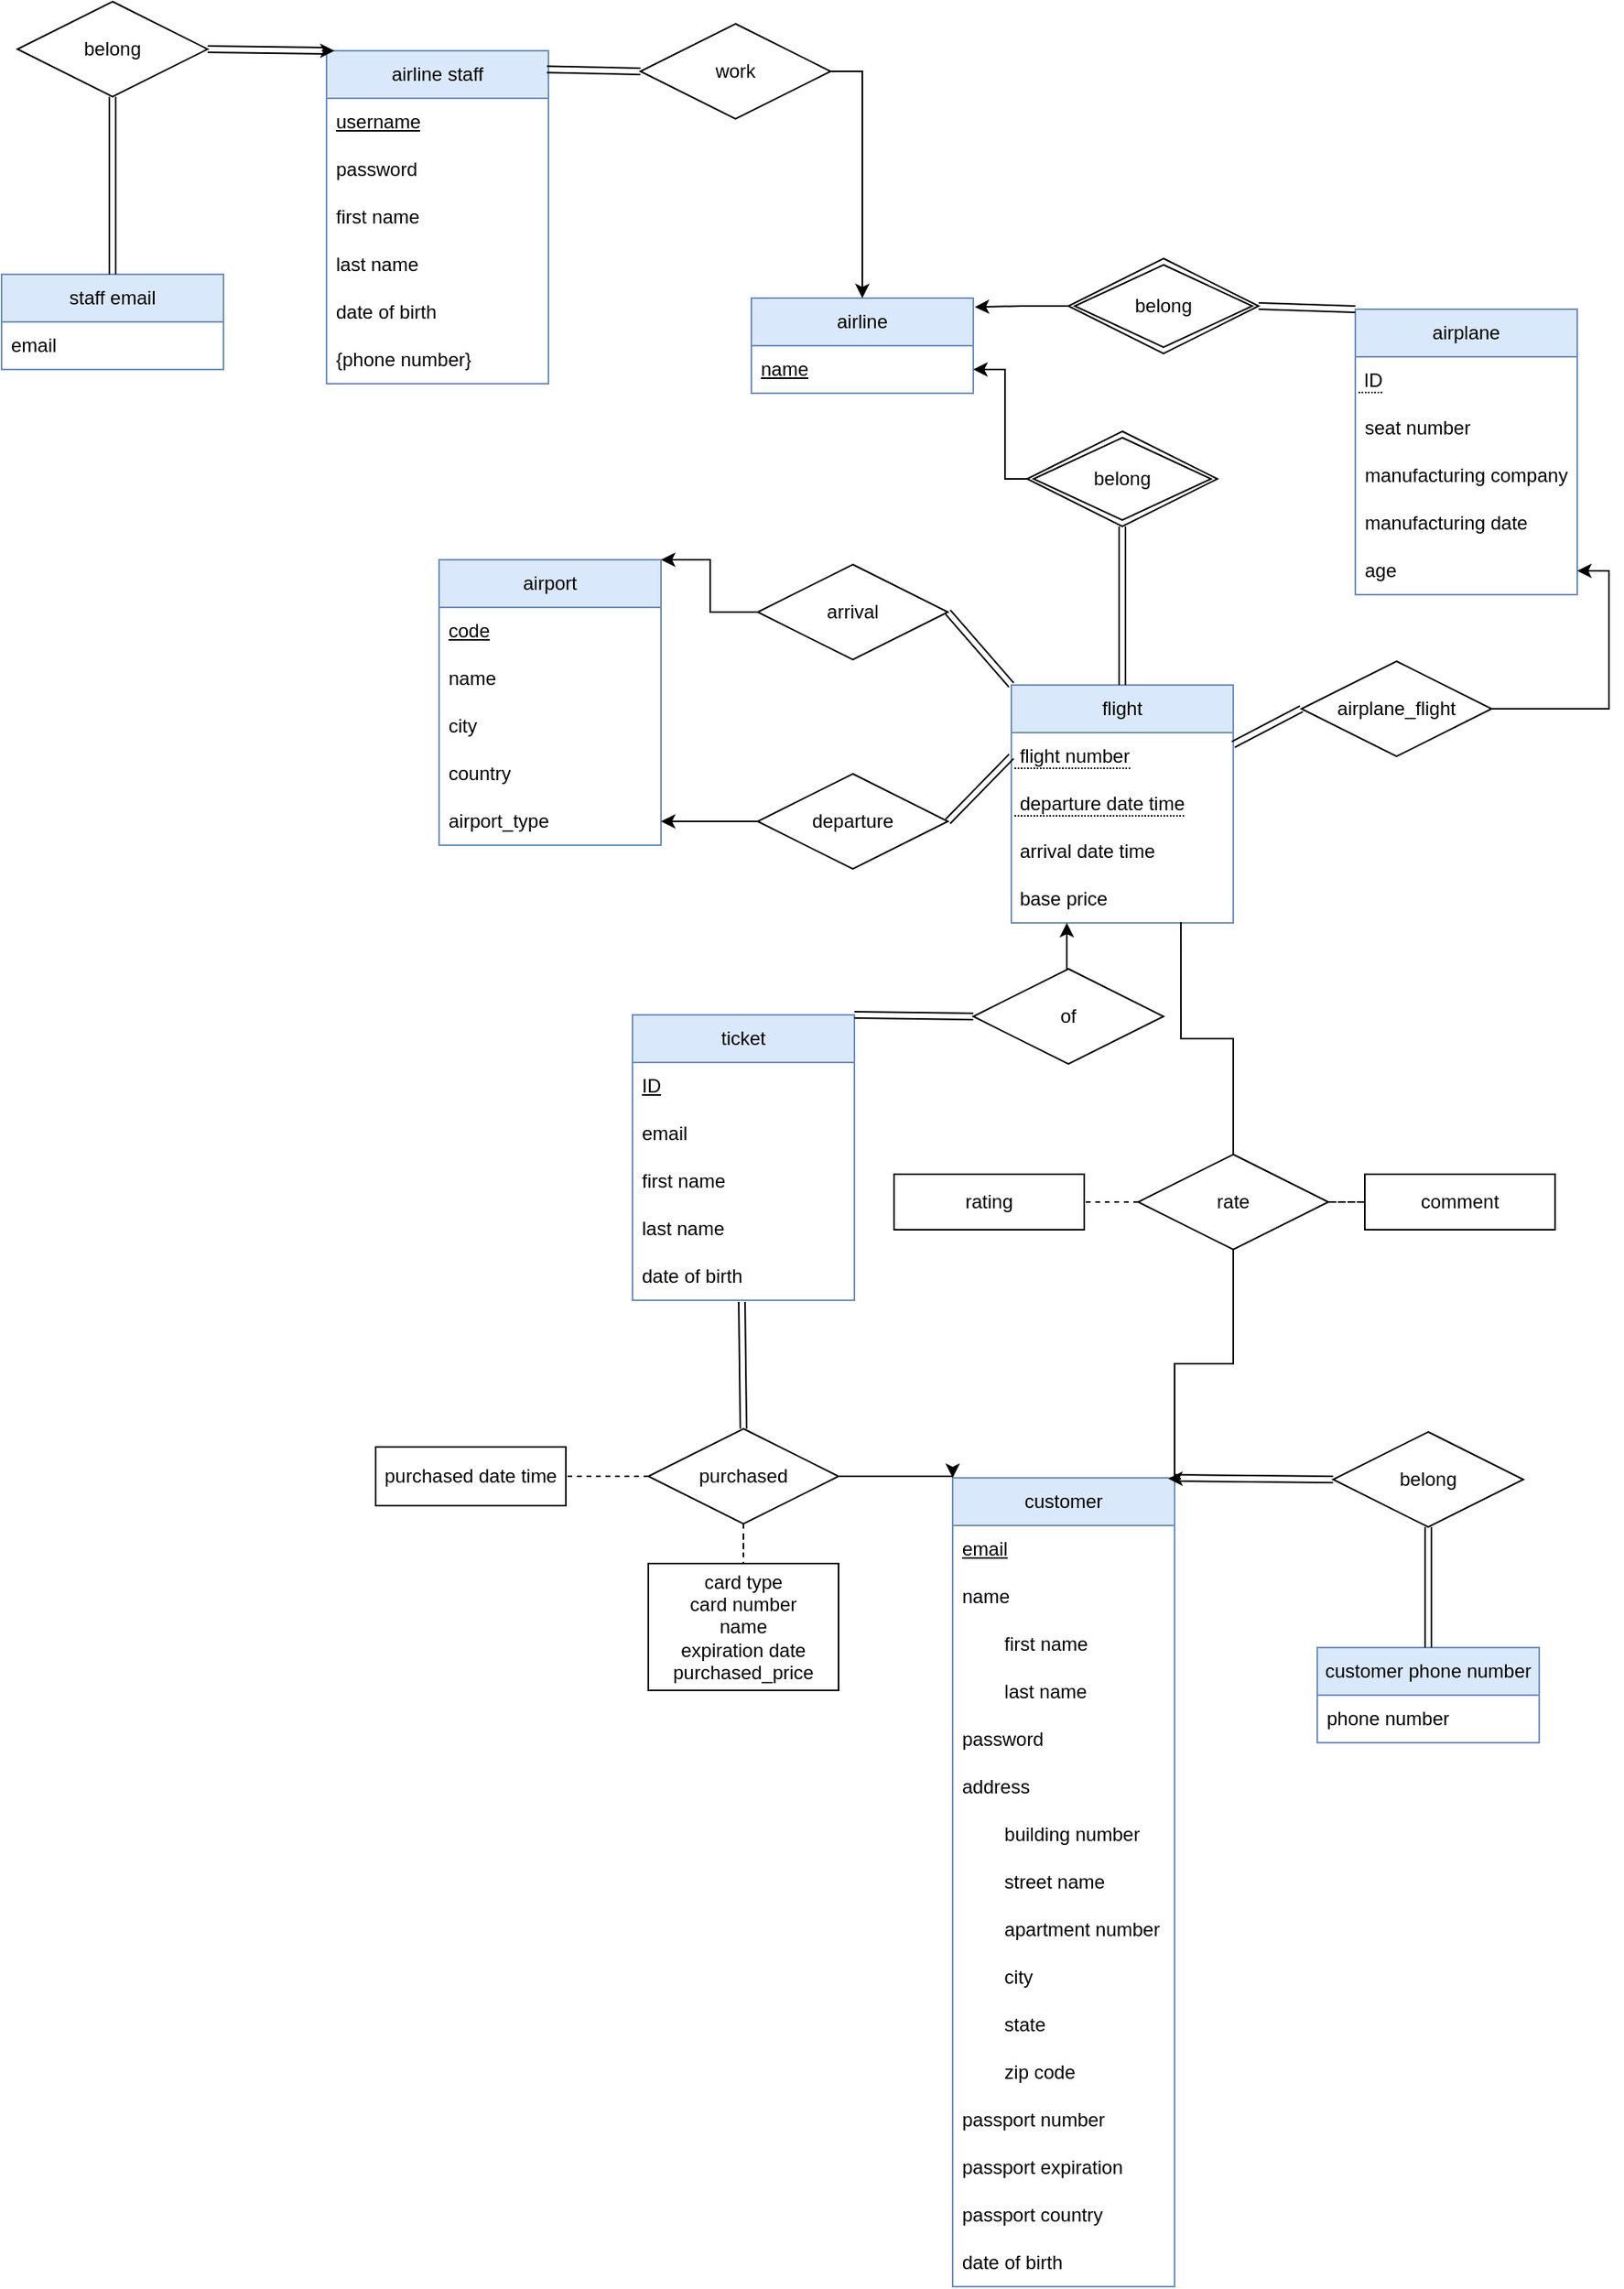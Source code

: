 <mxfile version="21.0.6" type="device"><diagram name="第 1 页" id="3cMAQ83HM8P24_TLo_T0"><mxGraphModel dx="1811" dy="546" grid="0" gridSize="10" guides="1" tooltips="1" connect="1" arrows="1" fold="1" page="1" pageScale="1" pageWidth="827" pageHeight="1169" math="0" shadow="0"><root><mxCell id="0"/><mxCell id="1" parent="0"/><mxCell id="BbBet77EWDBrV_9ZcuZ6-1" value="airport" style="swimlane;fontStyle=0;childLayout=stackLayout;horizontal=1;startSize=30;horizontalStack=0;resizeParent=1;resizeParentMax=0;resizeLast=0;collapsible=1;marginBottom=0;whiteSpace=wrap;html=1;fillColor=#dae8fc;strokeColor=#6c8ebf;" parent="1" vertex="1"><mxGeometry x="78" y="352" width="140" height="180" as="geometry"/></mxCell><mxCell id="BbBet77EWDBrV_9ZcuZ6-2" value="&lt;u&gt;code&lt;/u&gt;" style="text;strokeColor=none;fillColor=none;align=left;verticalAlign=middle;spacingLeft=4;spacingRight=4;overflow=hidden;points=[[0,0.5],[1,0.5]];portConstraint=eastwest;rotatable=0;whiteSpace=wrap;html=1;" parent="BbBet77EWDBrV_9ZcuZ6-1" vertex="1"><mxGeometry y="30" width="140" height="30" as="geometry"/></mxCell><mxCell id="BbBet77EWDBrV_9ZcuZ6-3" value="name" style="text;strokeColor=none;fillColor=none;align=left;verticalAlign=middle;spacingLeft=4;spacingRight=4;overflow=hidden;points=[[0,0.5],[1,0.5]];portConstraint=eastwest;rotatable=0;whiteSpace=wrap;html=1;" parent="BbBet77EWDBrV_9ZcuZ6-1" vertex="1"><mxGeometry y="60" width="140" height="30" as="geometry"/></mxCell><mxCell id="BbBet77EWDBrV_9ZcuZ6-4" value="city" style="text;strokeColor=none;fillColor=none;align=left;verticalAlign=middle;spacingLeft=4;spacingRight=4;overflow=hidden;points=[[0,0.5],[1,0.5]];portConstraint=eastwest;rotatable=0;whiteSpace=wrap;html=1;" parent="BbBet77EWDBrV_9ZcuZ6-1" vertex="1"><mxGeometry y="90" width="140" height="30" as="geometry"/></mxCell><mxCell id="BbBet77EWDBrV_9ZcuZ6-5" value="country" style="text;strokeColor=none;fillColor=none;align=left;verticalAlign=middle;spacingLeft=4;spacingRight=4;overflow=hidden;points=[[0,0.5],[1,0.5]];portConstraint=eastwest;rotatable=0;whiteSpace=wrap;html=1;" parent="BbBet77EWDBrV_9ZcuZ6-1" vertex="1"><mxGeometry y="120" width="140" height="30" as="geometry"/></mxCell><mxCell id="BbBet77EWDBrV_9ZcuZ6-6" value="airport_type" style="text;strokeColor=none;fillColor=none;align=left;verticalAlign=middle;spacingLeft=4;spacingRight=4;overflow=hidden;points=[[0,0.5],[1,0.5]];portConstraint=eastwest;rotatable=0;whiteSpace=wrap;html=1;" parent="BbBet77EWDBrV_9ZcuZ6-1" vertex="1"><mxGeometry y="150" width="140" height="30" as="geometry"/></mxCell><mxCell id="BbBet77EWDBrV_9ZcuZ6-7" value="airline" style="swimlane;fontStyle=0;childLayout=stackLayout;horizontal=1;startSize=30;horizontalStack=0;resizeParent=1;resizeParentMax=0;resizeLast=0;collapsible=1;marginBottom=0;whiteSpace=wrap;html=1;fillColor=#dae8fc;strokeColor=#6c8ebf;" parent="1" vertex="1"><mxGeometry x="275" y="187" width="140" height="60" as="geometry"/></mxCell><mxCell id="BbBet77EWDBrV_9ZcuZ6-8" value="&lt;u&gt;name&lt;/u&gt;" style="text;strokeColor=none;fillColor=none;align=left;verticalAlign=middle;spacingLeft=4;spacingRight=4;overflow=hidden;points=[[0,0.5],[1,0.5]];portConstraint=eastwest;rotatable=0;whiteSpace=wrap;html=1;" parent="BbBet77EWDBrV_9ZcuZ6-7" vertex="1"><mxGeometry y="30" width="140" height="30" as="geometry"/></mxCell><mxCell id="BbBet77EWDBrV_9ZcuZ6-13" value="airplane" style="swimlane;fontStyle=0;childLayout=stackLayout;horizontal=1;startSize=30;horizontalStack=0;resizeParent=1;resizeParentMax=0;resizeLast=0;collapsible=1;marginBottom=0;whiteSpace=wrap;html=1;fillColor=#dae8fc;strokeColor=#6c8ebf;" parent="1" vertex="1"><mxGeometry x="656" y="194" width="140" height="180" as="geometry"/></mxCell><mxCell id="BbBet77EWDBrV_9ZcuZ6-24" value="&lt;span style=&quot;border-bottom: 1px dotted&quot;&gt;&amp;nbsp;ID&lt;/span&gt;" style="ellipse;whiteSpace=wrap;html=1;align=left;strokeColor=none;fillColor=none;rounded=0;labelBackgroundColor=none;" parent="BbBet77EWDBrV_9ZcuZ6-13" vertex="1"><mxGeometry y="30" width="140" height="30" as="geometry"/></mxCell><mxCell id="BbBet77EWDBrV_9ZcuZ6-16" value="seat number" style="text;strokeColor=none;fillColor=none;align=left;verticalAlign=middle;spacingLeft=4;spacingRight=4;overflow=hidden;points=[[0,0.5],[1,0.5]];portConstraint=eastwest;rotatable=0;whiteSpace=wrap;html=1;" parent="BbBet77EWDBrV_9ZcuZ6-13" vertex="1"><mxGeometry y="60" width="140" height="30" as="geometry"/></mxCell><mxCell id="BbBet77EWDBrV_9ZcuZ6-17" value="manufacturing company" style="text;strokeColor=none;fillColor=none;align=left;verticalAlign=middle;spacingLeft=4;spacingRight=4;overflow=hidden;points=[[0,0.5],[1,0.5]];portConstraint=eastwest;rotatable=0;whiteSpace=wrap;html=1;" parent="BbBet77EWDBrV_9ZcuZ6-13" vertex="1"><mxGeometry y="90" width="140" height="30" as="geometry"/></mxCell><mxCell id="BbBet77EWDBrV_9ZcuZ6-18" value="manufacturing date" style="text;strokeColor=none;fillColor=none;align=left;verticalAlign=middle;spacingLeft=4;spacingRight=4;overflow=hidden;points=[[0,0.5],[1,0.5]];portConstraint=eastwest;rotatable=0;whiteSpace=wrap;html=1;" parent="BbBet77EWDBrV_9ZcuZ6-13" vertex="1"><mxGeometry y="120" width="140" height="30" as="geometry"/></mxCell><mxCell id="BbBet77EWDBrV_9ZcuZ6-20" value="age" style="text;strokeColor=none;fillColor=none;align=left;verticalAlign=middle;spacingLeft=4;spacingRight=4;overflow=hidden;points=[[0,0.5],[1,0.5]];portConstraint=eastwest;rotatable=0;whiteSpace=wrap;html=1;" parent="BbBet77EWDBrV_9ZcuZ6-13" vertex="1"><mxGeometry y="150" width="140" height="30" as="geometry"/></mxCell><mxCell id="BbBet77EWDBrV_9ZcuZ6-28" style="edgeStyle=orthogonalEdgeStyle;rounded=0;orthogonalLoop=1;jettySize=auto;html=1;exitX=0;exitY=0.5;exitDx=0;exitDy=0;entryX=1.007;entryY=0.094;entryDx=0;entryDy=0;entryPerimeter=0;" parent="1" source="BbBet77EWDBrV_9ZcuZ6-25" target="BbBet77EWDBrV_9ZcuZ6-7" edge="1"><mxGeometry relative="1" as="geometry"/></mxCell><mxCell id="BbBet77EWDBrV_9ZcuZ6-25" value="belong" style="shape=rhombus;double=1;perimeter=rhombusPerimeter;whiteSpace=wrap;html=1;align=center;" parent="1" vertex="1"><mxGeometry x="475" y="162" width="120" height="60" as="geometry"/></mxCell><mxCell id="BbBet77EWDBrV_9ZcuZ6-29" value="" style="shape=link;html=1;rounded=0;endArrow=classicThin;endFill=1;labelBackgroundColor=none;fontColor=default;exitX=1;exitY=0.5;exitDx=0;exitDy=0;entryX=0;entryY=0;entryDx=0;entryDy=0;" parent="1" source="BbBet77EWDBrV_9ZcuZ6-25" target="BbBet77EWDBrV_9ZcuZ6-13" edge="1"><mxGeometry width="100" relative="1" as="geometry"><mxPoint x="601" y="206" as="sourcePoint"/><mxPoint x="643" y="207" as="targetPoint"/></mxGeometry></mxCell><mxCell id="BbBet77EWDBrV_9ZcuZ6-30" value="flight" style="swimlane;fontStyle=0;childLayout=stackLayout;horizontal=1;startSize=30;horizontalStack=0;resizeParent=1;resizeParentMax=0;resizeLast=0;collapsible=1;marginBottom=0;whiteSpace=wrap;html=1;fillColor=#dae8fc;strokeColor=#6c8ebf;" parent="1" vertex="1"><mxGeometry x="439" y="431" width="140" height="150" as="geometry"/></mxCell><mxCell id="BbBet77EWDBrV_9ZcuZ6-31" value="&lt;span style=&quot;border-bottom: 1px dotted&quot;&gt;&amp;nbsp;flight number&lt;/span&gt;" style="ellipse;whiteSpace=wrap;html=1;align=left;strokeColor=none;fillColor=none;rounded=0;labelBackgroundColor=none;" parent="BbBet77EWDBrV_9ZcuZ6-30" vertex="1"><mxGeometry y="30" width="140" height="30" as="geometry"/></mxCell><mxCell id="BbBet77EWDBrV_9ZcuZ6-56" value="&lt;span style=&quot;border-bottom: 1px dotted&quot;&gt;&amp;nbsp;departure date time&lt;/span&gt;" style="ellipse;whiteSpace=wrap;html=1;align=left;strokeColor=none;fillColor=none;rounded=0;labelBackgroundColor=none;" parent="BbBet77EWDBrV_9ZcuZ6-30" vertex="1"><mxGeometry y="60" width="140" height="30" as="geometry"/></mxCell><mxCell id="BbBet77EWDBrV_9ZcuZ6-57" value="&amp;nbsp;arrival date time" style="ellipse;whiteSpace=wrap;html=1;align=left;strokeColor=none;fillColor=none;rounded=0;labelBackgroundColor=none;" parent="BbBet77EWDBrV_9ZcuZ6-30" vertex="1"><mxGeometry y="90" width="140" height="30" as="geometry"/></mxCell><mxCell id="BbBet77EWDBrV_9ZcuZ6-58" value="&amp;nbsp;base price" style="ellipse;whiteSpace=wrap;html=1;align=left;strokeColor=none;fillColor=none;rounded=0;labelBackgroundColor=none;" parent="BbBet77EWDBrV_9ZcuZ6-30" vertex="1"><mxGeometry y="120" width="140" height="30" as="geometry"/></mxCell><mxCell id="BbBet77EWDBrV_9ZcuZ6-38" style="edgeStyle=orthogonalEdgeStyle;rounded=0;orthogonalLoop=1;jettySize=auto;html=1;exitX=1;exitY=0.5;exitDx=0;exitDy=0;entryX=1;entryY=0.5;entryDx=0;entryDy=0;endArrow=classic;endFill=1;" parent="1" source="BbBet77EWDBrV_9ZcuZ6-36" target="BbBet77EWDBrV_9ZcuZ6-20" edge="1"><mxGeometry relative="1" as="geometry"/></mxCell><mxCell id="BbBet77EWDBrV_9ZcuZ6-36" value="airplane_flight" style="shape=rhombus;perimeter=rhombusPerimeter;whiteSpace=wrap;html=1;align=center;" parent="1" vertex="1"><mxGeometry x="622" y="416" width="120" height="60" as="geometry"/></mxCell><mxCell id="BbBet77EWDBrV_9ZcuZ6-47" style="edgeStyle=orthogonalEdgeStyle;rounded=0;orthogonalLoop=1;jettySize=auto;html=1;exitX=0;exitY=0.5;exitDx=0;exitDy=0;entryX=1;entryY=0;entryDx=0;entryDy=0;endArrow=classic;endFill=1;" parent="1" source="BbBet77EWDBrV_9ZcuZ6-39" target="BbBet77EWDBrV_9ZcuZ6-1" edge="1"><mxGeometry relative="1" as="geometry"><Array as="points"><mxPoint x="249" y="385"/><mxPoint x="249" y="352"/></Array></mxGeometry></mxCell><mxCell id="BbBet77EWDBrV_9ZcuZ6-39" value="arrival" style="shape=rhombus;perimeter=rhombusPerimeter;whiteSpace=wrap;html=1;align=center;" parent="1" vertex="1"><mxGeometry x="279" y="355" width="120" height="60" as="geometry"/></mxCell><mxCell id="BbBet77EWDBrV_9ZcuZ6-48" style="edgeStyle=orthogonalEdgeStyle;rounded=0;orthogonalLoop=1;jettySize=auto;html=1;exitX=0;exitY=0.5;exitDx=0;exitDy=0;entryX=1;entryY=0.5;entryDx=0;entryDy=0;endArrow=classic;endFill=1;" parent="1" source="BbBet77EWDBrV_9ZcuZ6-40" target="BbBet77EWDBrV_9ZcuZ6-6" edge="1"><mxGeometry relative="1" as="geometry"/></mxCell><mxCell id="BbBet77EWDBrV_9ZcuZ6-40" value="departure" style="shape=rhombus;perimeter=rhombusPerimeter;whiteSpace=wrap;html=1;align=center;" parent="1" vertex="1"><mxGeometry x="279" y="487" width="120" height="60" as="geometry"/></mxCell><mxCell id="BbBet77EWDBrV_9ZcuZ6-44" value="" style="shape=link;html=1;rounded=0;endArrow=classicThin;endFill=1;labelBackgroundColor=none;fontColor=default;entryX=0;entryY=0.5;entryDx=0;entryDy=0;exitX=1;exitY=0.25;exitDx=0;exitDy=0;" parent="1" source="BbBet77EWDBrV_9ZcuZ6-30" target="BbBet77EWDBrV_9ZcuZ6-36" edge="1"><mxGeometry width="100" relative="1" as="geometry"><mxPoint x="583" y="446" as="sourcePoint"/><mxPoint x="617" y="448" as="targetPoint"/></mxGeometry></mxCell><mxCell id="BbBet77EWDBrV_9ZcuZ6-45" value="" style="shape=link;html=1;rounded=0;endArrow=classicThin;endFill=1;labelBackgroundColor=none;fontColor=default;entryX=0;entryY=0.5;entryDx=0;entryDy=0;exitX=1;exitY=0.5;exitDx=0;exitDy=0;" parent="1" source="BbBet77EWDBrV_9ZcuZ6-40" target="BbBet77EWDBrV_9ZcuZ6-31" edge="1"><mxGeometry width="100" relative="1" as="geometry"><mxPoint x="413" y="521" as="sourcePoint"/><mxPoint x="456" y="521" as="targetPoint"/></mxGeometry></mxCell><mxCell id="BbBet77EWDBrV_9ZcuZ6-46" value="" style="shape=link;html=1;rounded=0;endArrow=classicThin;endFill=1;labelBackgroundColor=none;fontColor=default;entryX=0;entryY=0;entryDx=0;entryDy=0;exitX=1;exitY=0.5;exitDx=0;exitDy=0;" parent="1" source="BbBet77EWDBrV_9ZcuZ6-39" target="BbBet77EWDBrV_9ZcuZ6-30" edge="1"><mxGeometry width="100" relative="1" as="geometry"><mxPoint x="409" y="527" as="sourcePoint"/><mxPoint x="449" y="501" as="targetPoint"/></mxGeometry></mxCell><mxCell id="BbBet77EWDBrV_9ZcuZ6-51" style="edgeStyle=orthogonalEdgeStyle;rounded=0;orthogonalLoop=1;jettySize=auto;html=1;exitX=0;exitY=0.5;exitDx=0;exitDy=0;entryX=1;entryY=0.5;entryDx=0;entryDy=0;endArrow=classic;endFill=1;" parent="1" source="BbBet77EWDBrV_9ZcuZ6-49" target="BbBet77EWDBrV_9ZcuZ6-8" edge="1"><mxGeometry relative="1" as="geometry"><Array as="points"><mxPoint x="435" y="301"/><mxPoint x="435" y="232"/></Array></mxGeometry></mxCell><mxCell id="BbBet77EWDBrV_9ZcuZ6-49" value="belong" style="shape=rhombus;double=1;perimeter=rhombusPerimeter;whiteSpace=wrap;html=1;align=center;" parent="1" vertex="1"><mxGeometry x="449" y="271" width="120" height="60" as="geometry"/></mxCell><mxCell id="BbBet77EWDBrV_9ZcuZ6-50" value="" style="shape=link;html=1;rounded=0;endArrow=classicThin;endFill=1;labelBackgroundColor=none;fontColor=default;exitX=0.5;exitY=1;exitDx=0;exitDy=0;entryX=0.5;entryY=0;entryDx=0;entryDy=0;" parent="1" source="BbBet77EWDBrV_9ZcuZ6-49" target="BbBet77EWDBrV_9ZcuZ6-30" edge="1"><mxGeometry width="100" relative="1" as="geometry"><mxPoint x="498" y="352" as="sourcePoint"/><mxPoint x="559" y="354" as="targetPoint"/></mxGeometry></mxCell><mxCell id="BbBet77EWDBrV_9ZcuZ6-59" value="ticket" style="swimlane;fontStyle=0;childLayout=stackLayout;horizontal=1;startSize=30;horizontalStack=0;resizeParent=1;resizeParentMax=0;resizeLast=0;collapsible=1;marginBottom=0;whiteSpace=wrap;html=1;fillColor=#dae8fc;strokeColor=#6c8ebf;" parent="1" vertex="1"><mxGeometry x="200" y="639" width="140" height="180" as="geometry"/></mxCell><mxCell id="BbBet77EWDBrV_9ZcuZ6-60" value="&lt;u&gt;ID&lt;/u&gt;" style="text;strokeColor=none;fillColor=none;align=left;verticalAlign=middle;spacingLeft=4;spacingRight=4;overflow=hidden;points=[[0,0.5],[1,0.5]];portConstraint=eastwest;rotatable=0;whiteSpace=wrap;html=1;" parent="BbBet77EWDBrV_9ZcuZ6-59" vertex="1"><mxGeometry y="30" width="140" height="30" as="geometry"/></mxCell><mxCell id="BbBet77EWDBrV_9ZcuZ6-61" value="email" style="text;strokeColor=none;fillColor=none;align=left;verticalAlign=middle;spacingLeft=4;spacingRight=4;overflow=hidden;points=[[0,0.5],[1,0.5]];portConstraint=eastwest;rotatable=0;whiteSpace=wrap;html=1;" parent="BbBet77EWDBrV_9ZcuZ6-59" vertex="1"><mxGeometry y="60" width="140" height="30" as="geometry"/></mxCell><mxCell id="BbBet77EWDBrV_9ZcuZ6-62" value="first name" style="text;strokeColor=none;fillColor=none;align=left;verticalAlign=middle;spacingLeft=4;spacingRight=4;overflow=hidden;points=[[0,0.5],[1,0.5]];portConstraint=eastwest;rotatable=0;whiteSpace=wrap;html=1;" parent="BbBet77EWDBrV_9ZcuZ6-59" vertex="1"><mxGeometry y="90" width="140" height="30" as="geometry"/></mxCell><mxCell id="BbBet77EWDBrV_9ZcuZ6-63" value="last name" style="text;strokeColor=none;fillColor=none;align=left;verticalAlign=middle;spacingLeft=4;spacingRight=4;overflow=hidden;points=[[0,0.5],[1,0.5]];portConstraint=eastwest;rotatable=0;whiteSpace=wrap;html=1;" parent="BbBet77EWDBrV_9ZcuZ6-59" vertex="1"><mxGeometry y="120" width="140" height="30" as="geometry"/></mxCell><mxCell id="BbBet77EWDBrV_9ZcuZ6-64" value="date of birth" style="text;strokeColor=none;fillColor=none;align=left;verticalAlign=middle;spacingLeft=4;spacingRight=4;overflow=hidden;points=[[0,0.5],[1,0.5]];portConstraint=eastwest;rotatable=0;whiteSpace=wrap;html=1;" parent="BbBet77EWDBrV_9ZcuZ6-59" vertex="1"><mxGeometry y="150" width="140" height="30" as="geometry"/></mxCell><mxCell id="BbBet77EWDBrV_9ZcuZ6-76" style="edgeStyle=orthogonalEdgeStyle;rounded=0;orthogonalLoop=1;jettySize=auto;html=1;exitX=0.5;exitY=0;exitDx=0;exitDy=0;entryX=0.25;entryY=1;entryDx=0;entryDy=0;endArrow=classic;endFill=1;" parent="1" source="BbBet77EWDBrV_9ZcuZ6-74" target="BbBet77EWDBrV_9ZcuZ6-30" edge="1"><mxGeometry relative="1" as="geometry"/></mxCell><mxCell id="BbBet77EWDBrV_9ZcuZ6-74" value="of" style="shape=rhombus;perimeter=rhombusPerimeter;whiteSpace=wrap;html=1;align=center;" parent="1" vertex="1"><mxGeometry x="415" y="610" width="120" height="60" as="geometry"/></mxCell><mxCell id="BbBet77EWDBrV_9ZcuZ6-75" value="" style="shape=link;html=1;rounded=0;endArrow=classicThin;endFill=1;labelBackgroundColor=none;fontColor=default;entryX=0;entryY=0.5;entryDx=0;entryDy=0;exitX=1;exitY=0;exitDx=0;exitDy=0;" parent="1" source="BbBet77EWDBrV_9ZcuZ6-59" target="BbBet77EWDBrV_9ZcuZ6-74" edge="1"><mxGeometry width="100" relative="1" as="geometry"><mxPoint x="406" y="657" as="sourcePoint"/><mxPoint x="446" y="703" as="targetPoint"/></mxGeometry></mxCell><mxCell id="BbBet77EWDBrV_9ZcuZ6-114" style="edgeStyle=orthogonalEdgeStyle;rounded=0;orthogonalLoop=1;jettySize=auto;html=1;exitX=1;exitY=0;exitDx=0;exitDy=0;entryX=0.5;entryY=1;entryDx=0;entryDy=0;endArrow=none;endFill=0;" parent="1" source="BbBet77EWDBrV_9ZcuZ6-77" target="BbBet77EWDBrV_9ZcuZ6-113" edge="1"><mxGeometry relative="1" as="geometry"/></mxCell><mxCell id="BbBet77EWDBrV_9ZcuZ6-77" value="customer" style="swimlane;fontStyle=0;childLayout=stackLayout;horizontal=1;startSize=30;horizontalStack=0;resizeParent=1;resizeParentMax=0;resizeLast=0;collapsible=1;marginBottom=0;whiteSpace=wrap;html=1;fillColor=#dae8fc;strokeColor=#6c8ebf;" parent="1" vertex="1"><mxGeometry x="402" y="931" width="140" height="510" as="geometry"/></mxCell><mxCell id="BbBet77EWDBrV_9ZcuZ6-81" value="&lt;u&gt;email&lt;/u&gt;" style="text;strokeColor=none;fillColor=none;align=left;verticalAlign=middle;spacingLeft=4;spacingRight=4;overflow=hidden;points=[[0,0.5],[1,0.5]];portConstraint=eastwest;rotatable=0;whiteSpace=wrap;html=1;" parent="BbBet77EWDBrV_9ZcuZ6-77" vertex="1"><mxGeometry y="30" width="140" height="30" as="geometry"/></mxCell><mxCell id="BbBet77EWDBrV_9ZcuZ6-78" value="name" style="text;strokeColor=none;fillColor=none;align=left;verticalAlign=middle;spacingLeft=4;spacingRight=4;overflow=hidden;points=[[0,0.5],[1,0.5]];portConstraint=eastwest;rotatable=0;whiteSpace=wrap;html=1;" parent="BbBet77EWDBrV_9ZcuZ6-77" vertex="1"><mxGeometry y="60" width="140" height="30" as="geometry"/></mxCell><mxCell id="BbBet77EWDBrV_9ZcuZ6-79" value="&lt;span style=&quot;white-space: pre;&quot;&gt;&#9;&lt;/span&gt;first name" style="text;strokeColor=none;fillColor=none;align=left;verticalAlign=middle;spacingLeft=4;spacingRight=4;overflow=hidden;points=[[0,0.5],[1,0.5]];portConstraint=eastwest;rotatable=0;whiteSpace=wrap;html=1;" parent="BbBet77EWDBrV_9ZcuZ6-77" vertex="1"><mxGeometry y="90" width="140" height="30" as="geometry"/></mxCell><mxCell id="BbBet77EWDBrV_9ZcuZ6-80" value="&lt;span style=&quot;white-space: pre;&quot;&gt;&#9;&lt;/span&gt;last name" style="text;strokeColor=none;fillColor=none;align=left;verticalAlign=middle;spacingLeft=4;spacingRight=4;overflow=hidden;points=[[0,0.5],[1,0.5]];portConstraint=eastwest;rotatable=0;whiteSpace=wrap;html=1;" parent="BbBet77EWDBrV_9ZcuZ6-77" vertex="1"><mxGeometry y="120" width="140" height="30" as="geometry"/></mxCell><mxCell id="BbBet77EWDBrV_9ZcuZ6-82" value="password" style="text;strokeColor=none;fillColor=none;align=left;verticalAlign=middle;spacingLeft=4;spacingRight=4;overflow=hidden;points=[[0,0.5],[1,0.5]];portConstraint=eastwest;rotatable=0;whiteSpace=wrap;html=1;" parent="BbBet77EWDBrV_9ZcuZ6-77" vertex="1"><mxGeometry y="150" width="140" height="30" as="geometry"/></mxCell><mxCell id="BbBet77EWDBrV_9ZcuZ6-83" value="address" style="text;strokeColor=none;fillColor=none;align=left;verticalAlign=middle;spacingLeft=4;spacingRight=4;overflow=hidden;points=[[0,0.5],[1,0.5]];portConstraint=eastwest;rotatable=0;whiteSpace=wrap;html=1;" parent="BbBet77EWDBrV_9ZcuZ6-77" vertex="1"><mxGeometry y="180" width="140" height="30" as="geometry"/></mxCell><mxCell id="BbBet77EWDBrV_9ZcuZ6-87" value="&lt;span style=&quot;white-space: pre;&quot;&gt;&#9;&lt;/span&gt;building number" style="text;strokeColor=none;fillColor=none;align=left;verticalAlign=middle;spacingLeft=4;spacingRight=4;overflow=hidden;points=[[0,0.5],[1,0.5]];portConstraint=eastwest;rotatable=0;whiteSpace=wrap;html=1;" parent="BbBet77EWDBrV_9ZcuZ6-77" vertex="1"><mxGeometry y="210" width="140" height="30" as="geometry"/></mxCell><mxCell id="BbBet77EWDBrV_9ZcuZ6-86" value="&lt;span style=&quot;white-space: pre;&quot;&gt;&#9;&lt;/span&gt;street name" style="text;strokeColor=none;fillColor=none;align=left;verticalAlign=middle;spacingLeft=4;spacingRight=4;overflow=hidden;points=[[0,0.5],[1,0.5]];portConstraint=eastwest;rotatable=0;whiteSpace=wrap;html=1;" parent="BbBet77EWDBrV_9ZcuZ6-77" vertex="1"><mxGeometry y="240" width="140" height="30" as="geometry"/></mxCell><mxCell id="BbBet77EWDBrV_9ZcuZ6-85" value="&lt;span style=&quot;white-space: pre;&quot;&gt;&#9;&lt;/span&gt;apartment number" style="text;strokeColor=none;fillColor=none;align=left;verticalAlign=middle;spacingLeft=4;spacingRight=4;overflow=hidden;points=[[0,0.5],[1,0.5]];portConstraint=eastwest;rotatable=0;whiteSpace=wrap;html=1;" parent="BbBet77EWDBrV_9ZcuZ6-77" vertex="1"><mxGeometry y="270" width="140" height="30" as="geometry"/></mxCell><mxCell id="BbBet77EWDBrV_9ZcuZ6-84" value="&lt;span style=&quot;white-space: pre;&quot;&gt;&#9;&lt;/span&gt;city" style="text;strokeColor=none;fillColor=none;align=left;verticalAlign=middle;spacingLeft=4;spacingRight=4;overflow=hidden;points=[[0,0.5],[1,0.5]];portConstraint=eastwest;rotatable=0;whiteSpace=wrap;html=1;" parent="BbBet77EWDBrV_9ZcuZ6-77" vertex="1"><mxGeometry y="300" width="140" height="30" as="geometry"/></mxCell><mxCell id="BbBet77EWDBrV_9ZcuZ6-97" value="&lt;span style=&quot;white-space: pre;&quot;&gt;&#9;&lt;/span&gt;state" style="text;strokeColor=none;fillColor=none;align=left;verticalAlign=middle;spacingLeft=4;spacingRight=4;overflow=hidden;points=[[0,0.5],[1,0.5]];portConstraint=eastwest;rotatable=0;whiteSpace=wrap;html=1;" parent="BbBet77EWDBrV_9ZcuZ6-77" vertex="1"><mxGeometry y="330" width="140" height="30" as="geometry"/></mxCell><mxCell id="BbBet77EWDBrV_9ZcuZ6-96" value="&lt;span style=&quot;white-space: pre;&quot;&gt;&#9;&lt;/span&gt;zip code" style="text;strokeColor=none;fillColor=none;align=left;verticalAlign=middle;spacingLeft=4;spacingRight=4;overflow=hidden;points=[[0,0.5],[1,0.5]];portConstraint=eastwest;rotatable=0;whiteSpace=wrap;html=1;" parent="BbBet77EWDBrV_9ZcuZ6-77" vertex="1"><mxGeometry y="360" width="140" height="30" as="geometry"/></mxCell><mxCell id="BbBet77EWDBrV_9ZcuZ6-94" value="passport number" style="text;strokeColor=none;fillColor=none;align=left;verticalAlign=middle;spacingLeft=4;spacingRight=4;overflow=hidden;points=[[0,0.5],[1,0.5]];portConstraint=eastwest;rotatable=0;whiteSpace=wrap;html=1;" parent="BbBet77EWDBrV_9ZcuZ6-77" vertex="1"><mxGeometry y="390" width="140" height="30" as="geometry"/></mxCell><mxCell id="BbBet77EWDBrV_9ZcuZ6-93" value="passport expiration" style="text;strokeColor=none;fillColor=none;align=left;verticalAlign=middle;spacingLeft=4;spacingRight=4;overflow=hidden;points=[[0,0.5],[1,0.5]];portConstraint=eastwest;rotatable=0;whiteSpace=wrap;html=1;" parent="BbBet77EWDBrV_9ZcuZ6-77" vertex="1"><mxGeometry y="420" width="140" height="30" as="geometry"/></mxCell><mxCell id="BbBet77EWDBrV_9ZcuZ6-92" value="passport country" style="text;strokeColor=none;fillColor=none;align=left;verticalAlign=middle;spacingLeft=4;spacingRight=4;overflow=hidden;points=[[0,0.5],[1,0.5]];portConstraint=eastwest;rotatable=0;whiteSpace=wrap;html=1;" parent="BbBet77EWDBrV_9ZcuZ6-77" vertex="1"><mxGeometry y="450" width="140" height="30" as="geometry"/></mxCell><mxCell id="BbBet77EWDBrV_9ZcuZ6-91" value="date of birth" style="text;strokeColor=none;fillColor=none;align=left;verticalAlign=middle;spacingLeft=4;spacingRight=4;overflow=hidden;points=[[0,0.5],[1,0.5]];portConstraint=eastwest;rotatable=0;whiteSpace=wrap;html=1;" parent="BbBet77EWDBrV_9ZcuZ6-77" vertex="1"><mxGeometry y="480" width="140" height="30" as="geometry"/></mxCell><mxCell id="BbBet77EWDBrV_9ZcuZ6-109" value="" style="edgeStyle=orthogonalEdgeStyle;rounded=0;orthogonalLoop=1;jettySize=auto;html=1;endArrow=none;endFill=0;dashed=1;" parent="1" source="BbBet77EWDBrV_9ZcuZ6-98" target="BbBet77EWDBrV_9ZcuZ6-108" edge="1"><mxGeometry relative="1" as="geometry"/></mxCell><mxCell id="BbBet77EWDBrV_9ZcuZ6-111" value="" style="edgeStyle=orthogonalEdgeStyle;rounded=0;orthogonalLoop=1;jettySize=auto;html=1;dashed=1;endArrow=none;endFill=0;" parent="1" source="BbBet77EWDBrV_9ZcuZ6-98" target="BbBet77EWDBrV_9ZcuZ6-107" edge="1"><mxGeometry relative="1" as="geometry"/></mxCell><mxCell id="BbBet77EWDBrV_9ZcuZ6-112" value="" style="edgeStyle=orthogonalEdgeStyle;rounded=0;orthogonalLoop=1;jettySize=auto;html=1;endArrow=classic;endFill=1;entryX=0;entryY=0;entryDx=0;entryDy=0;" parent="1" source="BbBet77EWDBrV_9ZcuZ6-98" target="BbBet77EWDBrV_9ZcuZ6-77" edge="1"><mxGeometry relative="1" as="geometry"><mxPoint x="401" y="960" as="targetPoint"/><Array as="points"><mxPoint x="402" y="930"/></Array></mxGeometry></mxCell><mxCell id="BbBet77EWDBrV_9ZcuZ6-98" value="purchased" style="shape=rhombus;perimeter=rhombusPerimeter;whiteSpace=wrap;html=1;align=center;" parent="1" vertex="1"><mxGeometry x="210" y="900" width="120" height="60" as="geometry"/></mxCell><mxCell id="BbBet77EWDBrV_9ZcuZ6-107" value="purchased date time" style="rounded=0;whiteSpace=wrap;html=1;" parent="1" vertex="1"><mxGeometry x="38" y="911.5" width="120" height="37" as="geometry"/></mxCell><mxCell id="BbBet77EWDBrV_9ZcuZ6-108" value="card type&lt;br&gt;&lt;span style=&quot;border-color: var(--border-color); text-align: left;&quot;&gt;&#9;&lt;/span&gt;&lt;span style=&quot;text-align: left;&quot;&gt;card number&lt;br&gt;&lt;/span&gt;&#9;&lt;span style=&quot;text-align: left;&quot;&gt;name&lt;br&gt;&lt;/span&gt;&#9;&lt;span class=&quot;custom-cursor-default-hover&quot; style=&quot;text-align: left;&quot;&gt;expiration date&lt;br&gt;&lt;/span&gt;&lt;span style=&quot;text-align: left;&quot;&gt;purchased_price&lt;br&gt;&lt;/span&gt;" style="rounded=0;whiteSpace=wrap;html=1;" parent="1" vertex="1"><mxGeometry x="210" y="985" width="120" height="80" as="geometry"/></mxCell><mxCell id="BbBet77EWDBrV_9ZcuZ6-115" style="edgeStyle=orthogonalEdgeStyle;rounded=0;orthogonalLoop=1;jettySize=auto;html=1;exitX=0.5;exitY=0;exitDx=0;exitDy=0;entryX=0.764;entryY=0.983;entryDx=0;entryDy=0;entryPerimeter=0;endArrow=none;endFill=0;" parent="1" source="BbBet77EWDBrV_9ZcuZ6-113" target="BbBet77EWDBrV_9ZcuZ6-58" edge="1"><mxGeometry relative="1" as="geometry"/></mxCell><mxCell id="BbBet77EWDBrV_9ZcuZ6-117" style="edgeStyle=orthogonalEdgeStyle;rounded=0;orthogonalLoop=1;jettySize=auto;html=1;exitX=0;exitY=0.5;exitDx=0;exitDy=0;endArrow=none;endFill=0;entryX=1;entryY=0.5;entryDx=0;entryDy=0;dashed=1;" parent="1" source="BbBet77EWDBrV_9ZcuZ6-113" target="BbBet77EWDBrV_9ZcuZ6-116" edge="1"><mxGeometry relative="1" as="geometry"><mxPoint x="500" y="757" as="targetPoint"/></mxGeometry></mxCell><mxCell id="BbBet77EWDBrV_9ZcuZ6-119" value="" style="edgeStyle=orthogonalEdgeStyle;rounded=0;orthogonalLoop=1;jettySize=auto;html=1;dashed=1;endArrow=none;endFill=0;" parent="1" source="BbBet77EWDBrV_9ZcuZ6-113" target="BbBet77EWDBrV_9ZcuZ6-118" edge="1"><mxGeometry relative="1" as="geometry"/></mxCell><mxCell id="BbBet77EWDBrV_9ZcuZ6-113" value="rate" style="shape=rhombus;perimeter=rhombusPerimeter;whiteSpace=wrap;html=1;align=center;" parent="1" vertex="1"><mxGeometry x="519" y="727" width="120" height="60" as="geometry"/></mxCell><mxCell id="BbBet77EWDBrV_9ZcuZ6-116" value="rating" style="rounded=0;whiteSpace=wrap;html=1;" parent="1" vertex="1"><mxGeometry x="365" y="739.5" width="120" height="35" as="geometry"/></mxCell><mxCell id="BbBet77EWDBrV_9ZcuZ6-118" value="comment" style="rounded=0;whiteSpace=wrap;html=1;" parent="1" vertex="1"><mxGeometry x="662" y="739.5" width="120" height="35" as="geometry"/></mxCell><mxCell id="BbBet77EWDBrV_9ZcuZ6-120" value="airline staff" style="swimlane;fontStyle=0;childLayout=stackLayout;horizontal=1;startSize=30;horizontalStack=0;resizeParent=1;resizeParentMax=0;resizeLast=0;collapsible=1;marginBottom=0;whiteSpace=wrap;html=1;fillColor=#dae8fc;strokeColor=#6c8ebf;" parent="1" vertex="1"><mxGeometry x="7" y="31" width="140" height="210" as="geometry"/></mxCell><mxCell id="BbBet77EWDBrV_9ZcuZ6-121" value="&lt;u&gt;username&lt;/u&gt;" style="text;strokeColor=none;fillColor=none;align=left;verticalAlign=middle;spacingLeft=4;spacingRight=4;overflow=hidden;points=[[0,0.5],[1,0.5]];portConstraint=eastwest;rotatable=0;whiteSpace=wrap;html=1;" parent="BbBet77EWDBrV_9ZcuZ6-120" vertex="1"><mxGeometry y="30" width="140" height="30" as="geometry"/></mxCell><mxCell id="BbBet77EWDBrV_9ZcuZ6-125" value="password" style="text;strokeColor=none;fillColor=none;align=left;verticalAlign=middle;spacingLeft=4;spacingRight=4;overflow=hidden;points=[[0,0.5],[1,0.5]];portConstraint=eastwest;rotatable=0;whiteSpace=wrap;html=1;" parent="BbBet77EWDBrV_9ZcuZ6-120" vertex="1"><mxGeometry y="60" width="140" height="30" as="geometry"/></mxCell><mxCell id="BbBet77EWDBrV_9ZcuZ6-124" value="first name" style="text;strokeColor=none;fillColor=none;align=left;verticalAlign=middle;spacingLeft=4;spacingRight=4;overflow=hidden;points=[[0,0.5],[1,0.5]];portConstraint=eastwest;rotatable=0;whiteSpace=wrap;html=1;" parent="BbBet77EWDBrV_9ZcuZ6-120" vertex="1"><mxGeometry y="90" width="140" height="30" as="geometry"/></mxCell><mxCell id="BbBet77EWDBrV_9ZcuZ6-123" value="last name" style="text;strokeColor=none;fillColor=none;align=left;verticalAlign=middle;spacingLeft=4;spacingRight=4;overflow=hidden;points=[[0,0.5],[1,0.5]];portConstraint=eastwest;rotatable=0;whiteSpace=wrap;html=1;" parent="BbBet77EWDBrV_9ZcuZ6-120" vertex="1"><mxGeometry y="120" width="140" height="30" as="geometry"/></mxCell><mxCell id="BbBet77EWDBrV_9ZcuZ6-122" value="date of birth" style="text;strokeColor=none;fillColor=none;align=left;verticalAlign=middle;spacingLeft=4;spacingRight=4;overflow=hidden;points=[[0,0.5],[1,0.5]];portConstraint=eastwest;rotatable=0;whiteSpace=wrap;html=1;" parent="BbBet77EWDBrV_9ZcuZ6-120" vertex="1"><mxGeometry y="150" width="140" height="30" as="geometry"/></mxCell><mxCell id="BbBet77EWDBrV_9ZcuZ6-126" value="{phone number}" style="text;strokeColor=none;fillColor=none;align=left;verticalAlign=middle;spacingLeft=4;spacingRight=4;overflow=hidden;points=[[0,0.5],[1,0.5]];portConstraint=eastwest;rotatable=0;whiteSpace=wrap;html=1;" parent="BbBet77EWDBrV_9ZcuZ6-120" vertex="1"><mxGeometry y="180" width="140" height="30" as="geometry"/></mxCell><mxCell id="BbBet77EWDBrV_9ZcuZ6-129" style="edgeStyle=orthogonalEdgeStyle;rounded=0;orthogonalLoop=1;jettySize=auto;html=1;exitX=1;exitY=0.5;exitDx=0;exitDy=0;entryX=0.5;entryY=0;entryDx=0;entryDy=0;endArrow=classic;endFill=1;" parent="1" source="BbBet77EWDBrV_9ZcuZ6-128" target="BbBet77EWDBrV_9ZcuZ6-7" edge="1"><mxGeometry relative="1" as="geometry"/></mxCell><mxCell id="BbBet77EWDBrV_9ZcuZ6-128" value="work" style="shape=rhombus;perimeter=rhombusPerimeter;whiteSpace=wrap;html=1;align=center;" parent="1" vertex="1"><mxGeometry x="205" y="14" width="120" height="60" as="geometry"/></mxCell><mxCell id="BbBet77EWDBrV_9ZcuZ6-130" value="" style="shape=link;html=1;rounded=0;endArrow=classicThin;endFill=1;labelBackgroundColor=none;fontColor=default;entryX=0;entryY=0.5;entryDx=0;entryDy=0;exitX=0.993;exitY=0.056;exitDx=0;exitDy=0;exitPerimeter=0;" parent="1" source="BbBet77EWDBrV_9ZcuZ6-120" target="BbBet77EWDBrV_9ZcuZ6-128" edge="1"><mxGeometry width="100" relative="1" as="geometry"><mxPoint x="178" y="89" as="sourcePoint"/><mxPoint x="218" y="135" as="targetPoint"/></mxGeometry></mxCell><mxCell id="QwODKco6X23gNbAxIzPT-1" value="staff email" style="swimlane;fontStyle=0;childLayout=stackLayout;horizontal=1;startSize=30;horizontalStack=0;resizeParent=1;resizeParentMax=0;resizeLast=0;collapsible=1;marginBottom=0;whiteSpace=wrap;html=1;fillColor=#dae8fc;strokeColor=#6c8ebf;" parent="1" vertex="1"><mxGeometry x="-198" y="172" width="140" height="60" as="geometry"/></mxCell><mxCell id="QwODKco6X23gNbAxIzPT-2" value="email" style="text;strokeColor=none;fillColor=none;align=left;verticalAlign=middle;spacingLeft=4;spacingRight=4;overflow=hidden;points=[[0,0.5],[1,0.5]];portConstraint=eastwest;rotatable=0;whiteSpace=wrap;html=1;" parent="QwODKco6X23gNbAxIzPT-1" vertex="1"><mxGeometry y="30" width="140" height="30" as="geometry"/></mxCell><mxCell id="QwODKco6X23gNbAxIzPT-5" value="belong" style="shape=rhombus;perimeter=rhombusPerimeter;whiteSpace=wrap;html=1;align=center;" parent="1" vertex="1"><mxGeometry x="-188" width="120" height="60" as="geometry"/></mxCell><mxCell id="QwODKco6X23gNbAxIzPT-7" value="" style="shape=link;html=1;rounded=0;endArrow=classicThin;endFill=1;labelBackgroundColor=none;fontColor=default;entryX=0.5;entryY=0;entryDx=0;entryDy=0;exitX=0.5;exitY=1;exitDx=0;exitDy=0;" parent="1" source="QwODKco6X23gNbAxIzPT-5" target="QwODKco6X23gNbAxIzPT-1" edge="1"><mxGeometry width="100" relative="1" as="geometry"><mxPoint x="156" y="53" as="sourcePoint"/><mxPoint x="215" y="54" as="targetPoint"/></mxGeometry></mxCell><mxCell id="QwODKco6X23gNbAxIzPT-9" value="" style="html=1;rounded=0;endArrow=classicThin;endFill=1;labelBackgroundColor=none;fontColor=default;entryX=1;entryY=0.5;entryDx=0;entryDy=0;exitX=0;exitY=0;exitDx=0;exitDy=0;shape=link;" parent="1" source="BbBet77EWDBrV_9ZcuZ6-120" target="QwODKco6X23gNbAxIzPT-5" edge="1"><mxGeometry width="100" relative="1" as="geometry"><mxPoint x="-118" y="70" as="sourcePoint"/><mxPoint x="-118" y="182" as="targetPoint"/></mxGeometry></mxCell><mxCell id="QwODKco6X23gNbAxIzPT-11" value="" style="endArrow=classic;html=1;rounded=0;" parent="1" edge="1"><mxGeometry relative="1" as="geometry"><mxPoint x="4" y="31" as="sourcePoint"/><mxPoint x="12" y="31" as="targetPoint"/></mxGeometry></mxCell><mxCell id="QwODKco6X23gNbAxIzPT-13" value="customer phone number" style="swimlane;fontStyle=0;childLayout=stackLayout;horizontal=1;startSize=30;horizontalStack=0;resizeParent=1;resizeParentMax=0;resizeLast=0;collapsible=1;marginBottom=0;whiteSpace=wrap;html=1;fillColor=#dae8fc;strokeColor=#6c8ebf;" parent="1" vertex="1"><mxGeometry x="632" y="1038" width="140" height="60" as="geometry"/></mxCell><mxCell id="QwODKco6X23gNbAxIzPT-14" value="phone number" style="text;strokeColor=none;fillColor=none;align=left;verticalAlign=middle;spacingLeft=4;spacingRight=4;overflow=hidden;points=[[0,0.5],[1,0.5]];portConstraint=eastwest;rotatable=0;whiteSpace=wrap;html=1;" parent="QwODKco6X23gNbAxIzPT-13" vertex="1"><mxGeometry y="30" width="140" height="30" as="geometry"/></mxCell><mxCell id="QwODKco6X23gNbAxIzPT-17" value="belong" style="shape=rhombus;perimeter=rhombusPerimeter;whiteSpace=wrap;html=1;align=center;" parent="1" vertex="1"><mxGeometry x="642" y="902" width="120" height="60" as="geometry"/></mxCell><mxCell id="QwODKco6X23gNbAxIzPT-19" value="" style="shape=link;html=1;rounded=0;endArrow=classicThin;endFill=1;labelBackgroundColor=none;fontColor=default;entryX=0.5;entryY=0;entryDx=0;entryDy=0;exitX=0.5;exitY=1;exitDx=0;exitDy=0;" parent="1" source="QwODKco6X23gNbAxIzPT-17" target="QwODKco6X23gNbAxIzPT-13" edge="1"><mxGeometry width="100" relative="1" as="geometry"><mxPoint x="350" y="649" as="sourcePoint"/><mxPoint x="425" y="650" as="targetPoint"/></mxGeometry></mxCell><mxCell id="QwODKco6X23gNbAxIzPT-20" value="" style="shape=link;html=1;rounded=0;endArrow=classicThin;endFill=1;labelBackgroundColor=none;fontColor=default;entryX=0;entryY=0.5;entryDx=0;entryDy=0;exitX=1;exitY=0;exitDx=0;exitDy=0;" parent="1" source="BbBet77EWDBrV_9ZcuZ6-77" target="QwODKco6X23gNbAxIzPT-17" edge="1"><mxGeometry width="100" relative="1" as="geometry"><mxPoint x="712" y="993" as="sourcePoint"/><mxPoint x="712" y="1048" as="targetPoint"/></mxGeometry></mxCell><mxCell id="QwODKco6X23gNbAxIzPT-21" value="" style="endArrow=none;html=1;rounded=0;startArrow=classic;startFill=1;endFill=0;" parent="1" edge="1"><mxGeometry relative="1" as="geometry"><mxPoint x="538" y="931.5" as="sourcePoint"/><mxPoint x="546" y="931.5" as="targetPoint"/></mxGeometry></mxCell><mxCell id="YCWToO0Un6JOTMOak4bf-4" value="" style="shape=link;html=1;rounded=0;endArrow=classicThin;endFill=1;labelBackgroundColor=none;fontColor=default;entryX=0.5;entryY=0;entryDx=0;entryDy=0;exitX=0.493;exitY=1.033;exitDx=0;exitDy=0;exitPerimeter=0;" edge="1" parent="1" source="BbBet77EWDBrV_9ZcuZ6-64" target="BbBet77EWDBrV_9ZcuZ6-98"><mxGeometry width="100" relative="1" as="geometry"><mxPoint x="243" y="833" as="sourcePoint"/><mxPoint x="425" y="650" as="targetPoint"/></mxGeometry></mxCell></root></mxGraphModel></diagram></mxfile>